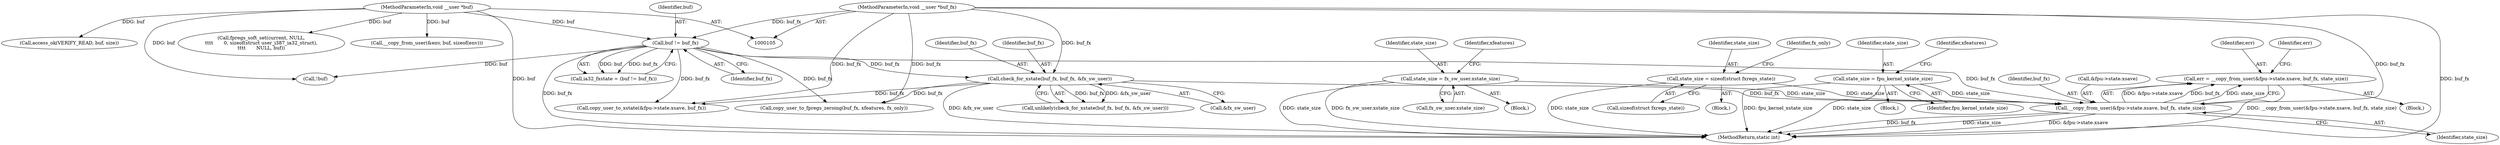 digraph "0_linux_814fb7bb7db5433757d76f4c4502c96fc53b0b5e_0@API" {
"1000249" [label="(Call,err = __copy_from_user(&fpu->state.xsave, buf_fx, state_size))"];
"1000251" [label="(Call,__copy_from_user(&fpu->state.xsave, buf_fx, state_size))"];
"1000188" [label="(Call,check_for_xstate(buf_fx, buf_fx, &fx_sw_user))"];
"1000113" [label="(Call,buf != buf_fx)"];
"1000106" [label="(MethodParameterIn,void __user *buf)"];
"1000107" [label="(MethodParameterIn,void __user *buf_fx)"];
"1000205" [label="(Call,state_size = fx_sw_user.xstate_size)"];
"1000194" [label="(Call,state_size = sizeof(struct fxregs_state))"];
"1000130" [label="(Call,state_size = fpu_kernel_xstate_size)"];
"1000251" [label="(Call,__copy_from_user(&fpu->state.xsave, buf_fx, state_size))"];
"1000135" [label="(Identifier,xfeatures)"];
"1000249" [label="(Call,err = __copy_from_user(&fpu->state.xsave, buf_fx, state_size))"];
"1000261" [label="(Identifier,err)"];
"1000158" [label="(Call,access_ok(VERIFY_READ, buf, size))"];
"1000191" [label="(Call,&fx_sw_user)"];
"1000111" [label="(Call,ia32_fxstate = (buf != buf_fx))"];
"1000187" [label="(Call,unlikely(check_for_xstate(buf_fx, buf_fx, &fx_sw_user)))"];
"1000115" [label="(Identifier,buf_fx)"];
"1000320" [label="(MethodReturn,static int)"];
"1000250" [label="(Identifier,err)"];
"1000132" [label="(Identifier,fpu_kernel_xstate_size)"];
"1000194" [label="(Call,state_size = sizeof(struct fxregs_state))"];
"1000130" [label="(Call,state_size = fpu_kernel_xstate_size)"];
"1000199" [label="(Identifier,fx_only)"];
"1000204" [label="(Block,)"];
"1000189" [label="(Identifier,buf_fx)"];
"1000211" [label="(Identifier,xfeatures)"];
"1000109" [label="(Block,)"];
"1000107" [label="(MethodParameterIn,void __user *buf_fx)"];
"1000188" [label="(Call,check_for_xstate(buf_fx, buf_fx, &fx_sw_user))"];
"1000205" [label="(Call,state_size = fx_sw_user.xstate_size)"];
"1000196" [label="(Call,sizeof(struct fxregs_state))"];
"1000206" [label="(Identifier,state_size)"];
"1000131" [label="(Identifier,state_size)"];
"1000239" [label="(Call,copy_user_to_xstate(&fpu->state.xsave, buf_fx))"];
"1000149" [label="(Call,!buf)"];
"1000258" [label="(Identifier,buf_fx)"];
"1000190" [label="(Identifier,buf_fx)"];
"1000195" [label="(Identifier,state_size)"];
"1000113" [label="(Call,buf != buf_fx)"];
"1000173" [label="(Call,fpregs_soft_set(current, NULL,\n\t\t\t\t       0, sizeof(struct user_i387_ia32_struct),\n\t\t\t\t       NULL, buf))"];
"1000114" [label="(Identifier,buf)"];
"1000308" [label="(Call,copy_user_to_fpregs_zeroing(buf_fx, xfeatures, fx_only))"];
"1000259" [label="(Identifier,state_size)"];
"1000193" [label="(Block,)"];
"1000252" [label="(Call,&fpu->state.xsave)"];
"1000207" [label="(Call,fx_sw_user.xstate_size)"];
"1000106" [label="(MethodParameterIn,void __user *buf)"];
"1000267" [label="(Call,__copy_from_user(&env, buf, sizeof(env)))"];
"1000248" [label="(Block,)"];
"1000249" -> "1000248"  [label="AST: "];
"1000249" -> "1000251"  [label="CFG: "];
"1000250" -> "1000249"  [label="AST: "];
"1000251" -> "1000249"  [label="AST: "];
"1000261" -> "1000249"  [label="CFG: "];
"1000249" -> "1000320"  [label="DDG: __copy_from_user(&fpu->state.xsave, buf_fx, state_size)"];
"1000251" -> "1000249"  [label="DDG: &fpu->state.xsave"];
"1000251" -> "1000249"  [label="DDG: buf_fx"];
"1000251" -> "1000249"  [label="DDG: state_size"];
"1000251" -> "1000259"  [label="CFG: "];
"1000252" -> "1000251"  [label="AST: "];
"1000258" -> "1000251"  [label="AST: "];
"1000259" -> "1000251"  [label="AST: "];
"1000251" -> "1000320"  [label="DDG: state_size"];
"1000251" -> "1000320"  [label="DDG: &fpu->state.xsave"];
"1000251" -> "1000320"  [label="DDG: buf_fx"];
"1000188" -> "1000251"  [label="DDG: buf_fx"];
"1000113" -> "1000251"  [label="DDG: buf_fx"];
"1000107" -> "1000251"  [label="DDG: buf_fx"];
"1000205" -> "1000251"  [label="DDG: state_size"];
"1000194" -> "1000251"  [label="DDG: state_size"];
"1000130" -> "1000251"  [label="DDG: state_size"];
"1000188" -> "1000187"  [label="AST: "];
"1000188" -> "1000191"  [label="CFG: "];
"1000189" -> "1000188"  [label="AST: "];
"1000190" -> "1000188"  [label="AST: "];
"1000191" -> "1000188"  [label="AST: "];
"1000187" -> "1000188"  [label="CFG: "];
"1000188" -> "1000320"  [label="DDG: &fx_sw_user"];
"1000188" -> "1000187"  [label="DDG: buf_fx"];
"1000188" -> "1000187"  [label="DDG: &fx_sw_user"];
"1000113" -> "1000188"  [label="DDG: buf_fx"];
"1000107" -> "1000188"  [label="DDG: buf_fx"];
"1000188" -> "1000239"  [label="DDG: buf_fx"];
"1000188" -> "1000308"  [label="DDG: buf_fx"];
"1000113" -> "1000111"  [label="AST: "];
"1000113" -> "1000115"  [label="CFG: "];
"1000114" -> "1000113"  [label="AST: "];
"1000115" -> "1000113"  [label="AST: "];
"1000111" -> "1000113"  [label="CFG: "];
"1000113" -> "1000320"  [label="DDG: buf_fx"];
"1000113" -> "1000111"  [label="DDG: buf"];
"1000113" -> "1000111"  [label="DDG: buf_fx"];
"1000106" -> "1000113"  [label="DDG: buf"];
"1000107" -> "1000113"  [label="DDG: buf_fx"];
"1000113" -> "1000149"  [label="DDG: buf"];
"1000113" -> "1000239"  [label="DDG: buf_fx"];
"1000113" -> "1000308"  [label="DDG: buf_fx"];
"1000106" -> "1000105"  [label="AST: "];
"1000106" -> "1000320"  [label="DDG: buf"];
"1000106" -> "1000149"  [label="DDG: buf"];
"1000106" -> "1000158"  [label="DDG: buf"];
"1000106" -> "1000173"  [label="DDG: buf"];
"1000106" -> "1000267"  [label="DDG: buf"];
"1000107" -> "1000105"  [label="AST: "];
"1000107" -> "1000320"  [label="DDG: buf_fx"];
"1000107" -> "1000239"  [label="DDG: buf_fx"];
"1000107" -> "1000308"  [label="DDG: buf_fx"];
"1000205" -> "1000204"  [label="AST: "];
"1000205" -> "1000207"  [label="CFG: "];
"1000206" -> "1000205"  [label="AST: "];
"1000207" -> "1000205"  [label="AST: "];
"1000211" -> "1000205"  [label="CFG: "];
"1000205" -> "1000320"  [label="DDG: state_size"];
"1000205" -> "1000320"  [label="DDG: fx_sw_user.xstate_size"];
"1000194" -> "1000193"  [label="AST: "];
"1000194" -> "1000196"  [label="CFG: "];
"1000195" -> "1000194"  [label="AST: "];
"1000196" -> "1000194"  [label="AST: "];
"1000199" -> "1000194"  [label="CFG: "];
"1000194" -> "1000320"  [label="DDG: state_size"];
"1000130" -> "1000109"  [label="AST: "];
"1000130" -> "1000132"  [label="CFG: "];
"1000131" -> "1000130"  [label="AST: "];
"1000132" -> "1000130"  [label="AST: "];
"1000135" -> "1000130"  [label="CFG: "];
"1000130" -> "1000320"  [label="DDG: fpu_kernel_xstate_size"];
"1000130" -> "1000320"  [label="DDG: state_size"];
}
